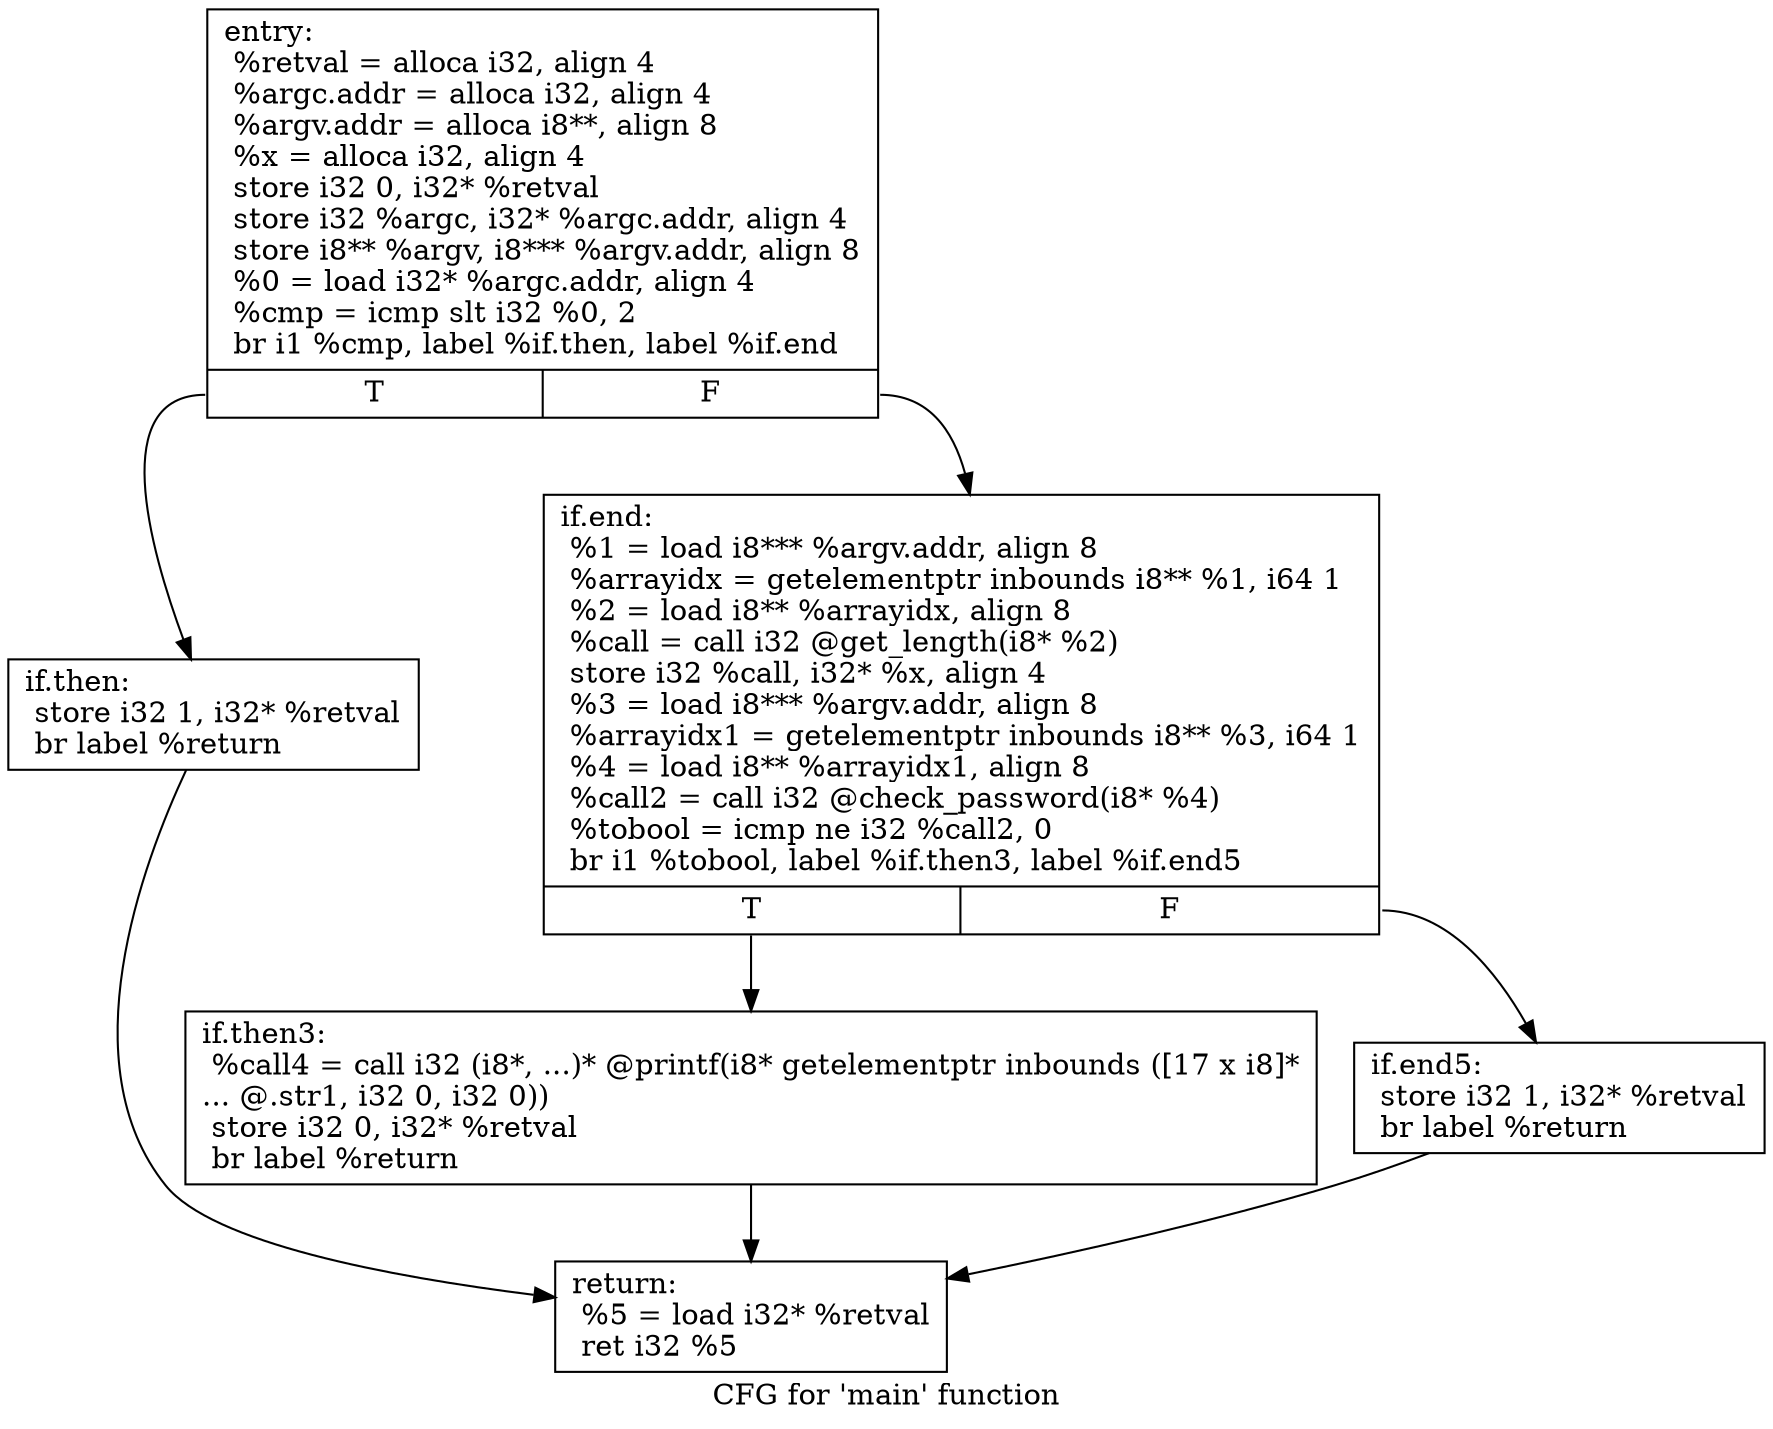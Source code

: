 digraph "CFG for 'main' function" {
	label="CFG for 'main' function";

	Node0x4737950 [shape=record,label="{entry:\l  %retval = alloca i32, align 4\l  %argc.addr = alloca i32, align 4\l  %argv.addr = alloca i8**, align 8\l  %x = alloca i32, align 4\l  store i32 0, i32* %retval\l  store i32 %argc, i32* %argc.addr, align 4\l  store i8** %argv, i8*** %argv.addr, align 8\l  %0 = load i32* %argc.addr, align 4\l  %cmp = icmp slt i32 %0, 2\l  br i1 %cmp, label %if.then, label %if.end\l|{<s0>T|<s1>F}}"];
	Node0x4737950:s0 -> Node0x47379b0;
	Node0x4737950:s1 -> Node0x4737a10;
	Node0x47379b0 [shape=record,label="{if.then:                                          \l  store i32 1, i32* %retval\l  br label %return\l}"];
	Node0x47379b0 -> Node0x4737b30;
	Node0x4737a10 [shape=record,label="{if.end:                                           \l  %1 = load i8*** %argv.addr, align 8\l  %arrayidx = getelementptr inbounds i8** %1, i64 1\l  %2 = load i8** %arrayidx, align 8\l  %call = call i32 @get_length(i8* %2)\l  store i32 %call, i32* %x, align 4\l  %3 = load i8*** %argv.addr, align 8\l  %arrayidx1 = getelementptr inbounds i8** %3, i64 1\l  %4 = load i8** %arrayidx1, align 8\l  %call2 = call i32 @check_password(i8* %4)\l  %tobool = icmp ne i32 %call2, 0\l  br i1 %tobool, label %if.then3, label %if.end5\l|{<s0>T|<s1>F}}"];
	Node0x4737a10:s0 -> Node0x4737a70;
	Node0x4737a10:s1 -> Node0x4737ad0;
	Node0x4737a70 [shape=record,label="{if.then3:                                         \l  %call4 = call i32 (i8*, ...)* @printf(i8* getelementptr inbounds ([17 x i8]*\l... @.str1, i32 0, i32 0))\l  store i32 0, i32* %retval\l  br label %return\l}"];
	Node0x4737a70 -> Node0x4737b30;
	Node0x4737ad0 [shape=record,label="{if.end5:                                          \l  store i32 1, i32* %retval\l  br label %return\l}"];
	Node0x4737ad0 -> Node0x4737b30;
	Node0x4737b30 [shape=record,label="{return:                                           \l  %5 = load i32* %retval\l  ret i32 %5\l}"];
}
